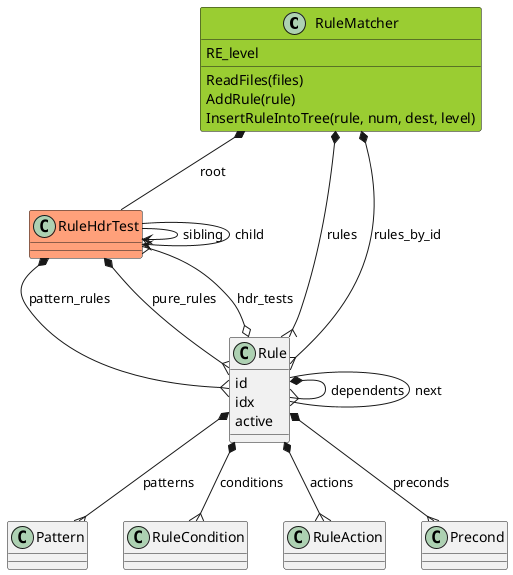 @startuml

class RuleMatcher #YellowGreen{
    RE_level
    ReadFiles(files)
    AddRule(rule)
    InsertRuleIntoTree(rule, num, dest, level)
}
RuleMatcher *-- RuleHdrTest: root
RuleMatcher *--{ Rule: rules
RuleMatcher *--{ Rule: rules_by_id
class RuleHdrTest #LightSalmon{

}
RuleHdrTest --> RuleHdrTest: sibling
RuleHdrTest --> RuleHdrTest: child
RuleHdrTest *--{ Rule: pattern_rules
RuleHdrTest *--{ Rule: pure_rules
class Rule{
    id
    idx
    active
}
Rule o--{ RuleHdrTest: hdr_tests
Rule *--{ Pattern: patterns
Rule *--{ RuleCondition: conditions
Rule *--{ RuleAction: actions
Rule *--{ Precond: preconds
Rule *--{ Rule: dependents
Rule -- Rule: next
@enduml